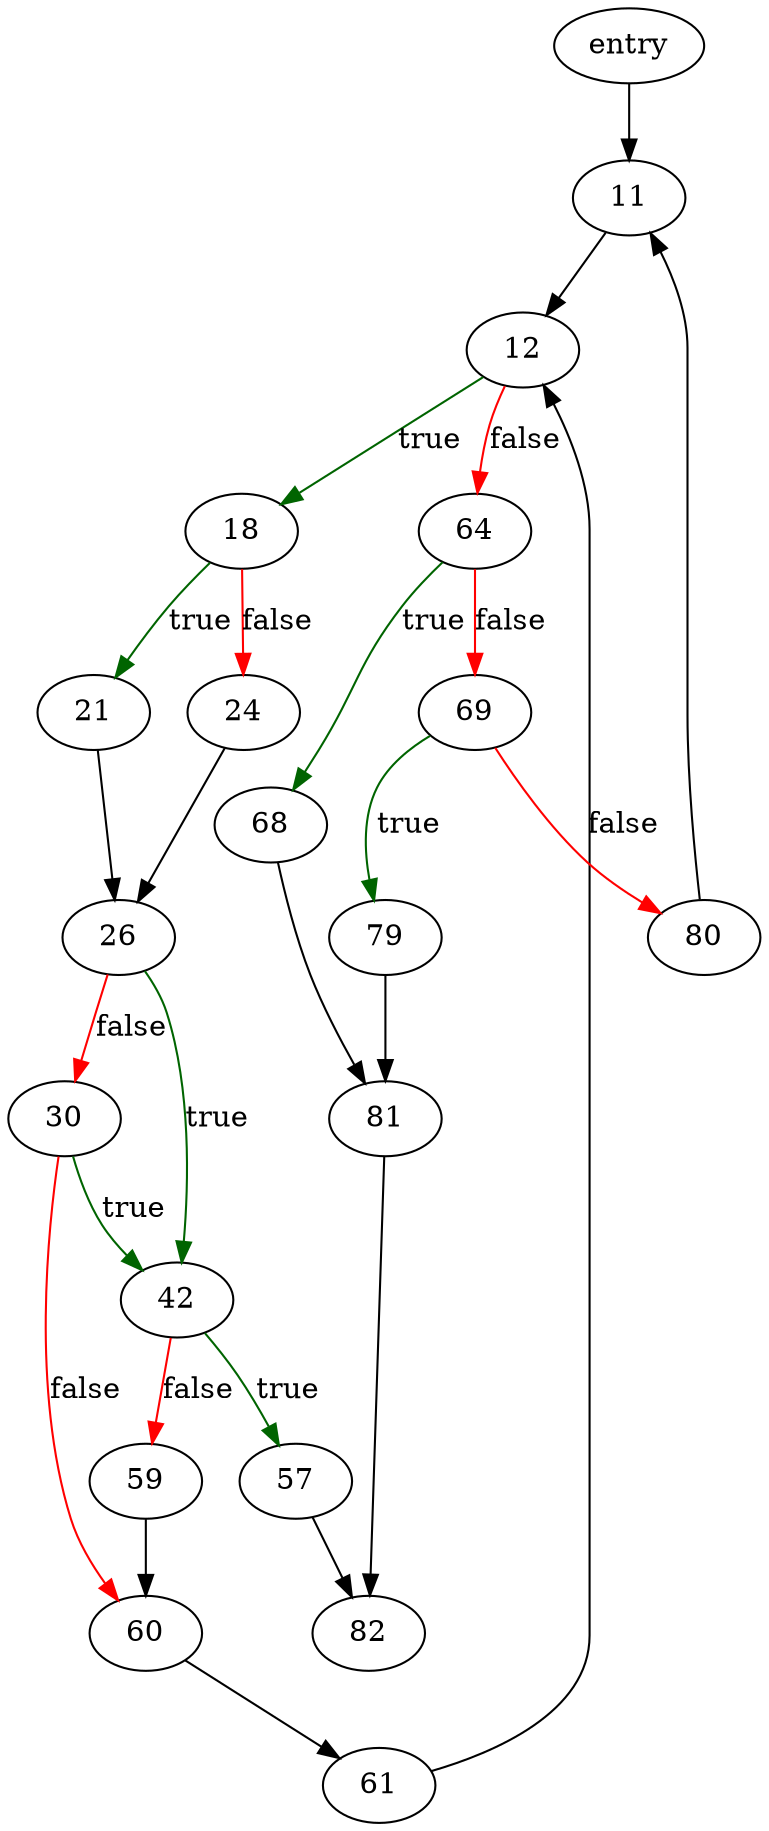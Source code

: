digraph "sqlite3FindTable" {
	// Node definitions.
	3 [label=entry];
	11;
	12;
	18;
	21;
	24;
	26;
	30;
	42;
	57;
	59;
	60;
	61;
	64;
	68;
	69;
	79;
	80;
	81;
	82;

	// Edge definitions.
	3 -> 11;
	11 -> 12;
	12 -> 18 [
		color=darkgreen
		label=true
	];
	12 -> 64 [
		color=red
		label=false
	];
	18 -> 21 [
		color=darkgreen
		label=true
	];
	18 -> 24 [
		color=red
		label=false
	];
	21 -> 26;
	24 -> 26;
	26 -> 30 [
		color=red
		label=false
	];
	26 -> 42 [
		color=darkgreen
		label=true
	];
	30 -> 42 [
		color=darkgreen
		label=true
	];
	30 -> 60 [
		color=red
		label=false
	];
	42 -> 57 [
		color=darkgreen
		label=true
	];
	42 -> 59 [
		color=red
		label=false
	];
	57 -> 82;
	59 -> 60;
	60 -> 61;
	61 -> 12;
	64 -> 68 [
		color=darkgreen
		label=true
	];
	64 -> 69 [
		color=red
		label=false
	];
	68 -> 81;
	69 -> 79 [
		color=darkgreen
		label=true
	];
	69 -> 80 [
		color=red
		label=false
	];
	79 -> 81;
	80 -> 11;
	81 -> 82;
}